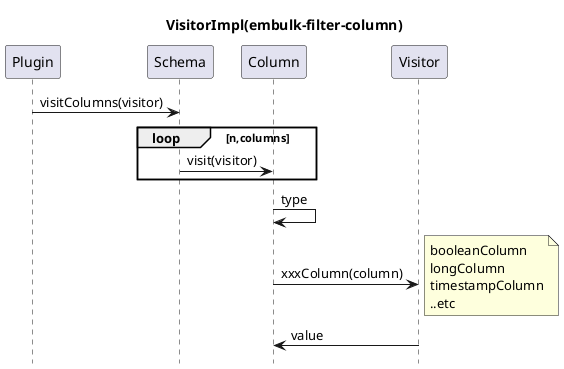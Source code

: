 
@startuml{plantuml_seq_sample.png}
title VisitorImpl(embulk-filter-column)
hide footbox

participant Plugin  as plugin
participant Schema  as schema
participant Column  as column
participant Visitor as visitor

plugin -> schema  : visitColumns(visitor)


loop n,columns
  schema -> column : visit(visitor)
end
column -> column  : type
column -> visitor : xxxColumn(column)
note right : booleanColumn\nlongColumn\ntimestampColumn\n..etc
visitor -> column : value


@enduml
